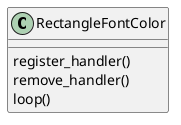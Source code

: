 @startuml
class RectangleFontColor{
    register_handler()
    remove_handler()
    loop()
}
@enduml